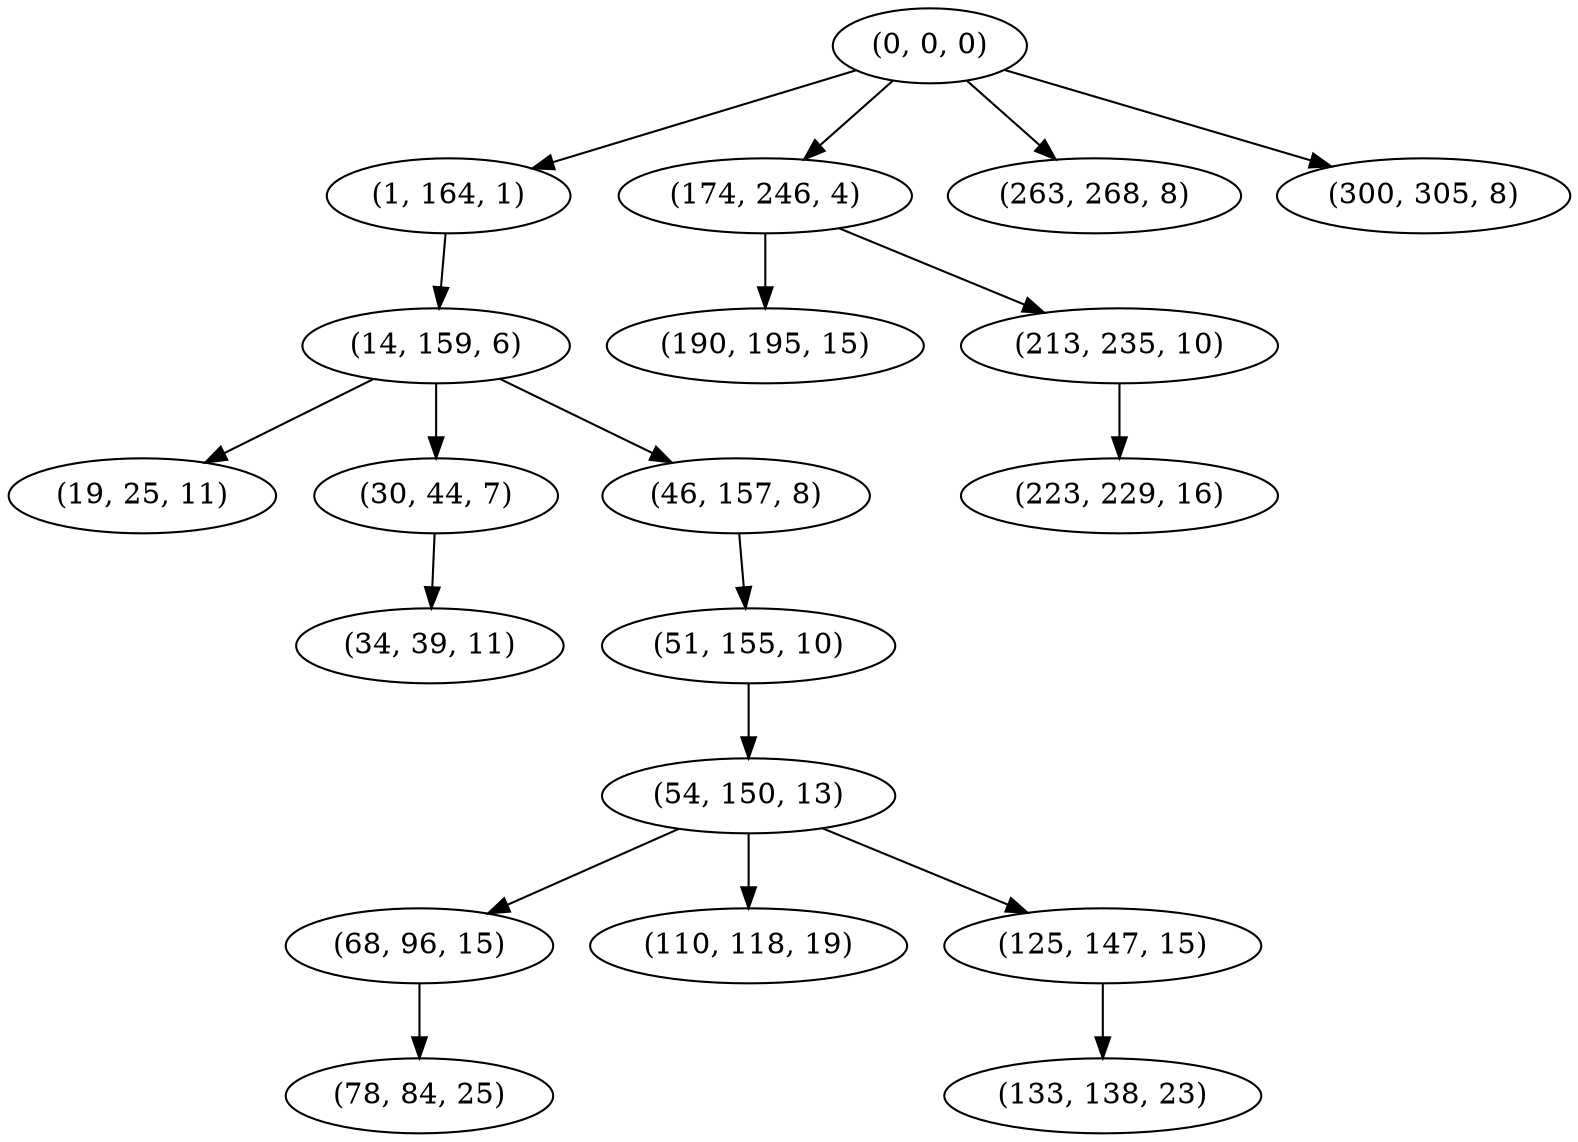 digraph tree {
    "(0, 0, 0)";
    "(1, 164, 1)";
    "(14, 159, 6)";
    "(19, 25, 11)";
    "(30, 44, 7)";
    "(34, 39, 11)";
    "(46, 157, 8)";
    "(51, 155, 10)";
    "(54, 150, 13)";
    "(68, 96, 15)";
    "(78, 84, 25)";
    "(110, 118, 19)";
    "(125, 147, 15)";
    "(133, 138, 23)";
    "(174, 246, 4)";
    "(190, 195, 15)";
    "(213, 235, 10)";
    "(223, 229, 16)";
    "(263, 268, 8)";
    "(300, 305, 8)";
    "(0, 0, 0)" -> "(1, 164, 1)";
    "(0, 0, 0)" -> "(174, 246, 4)";
    "(0, 0, 0)" -> "(263, 268, 8)";
    "(0, 0, 0)" -> "(300, 305, 8)";
    "(1, 164, 1)" -> "(14, 159, 6)";
    "(14, 159, 6)" -> "(19, 25, 11)";
    "(14, 159, 6)" -> "(30, 44, 7)";
    "(14, 159, 6)" -> "(46, 157, 8)";
    "(30, 44, 7)" -> "(34, 39, 11)";
    "(46, 157, 8)" -> "(51, 155, 10)";
    "(51, 155, 10)" -> "(54, 150, 13)";
    "(54, 150, 13)" -> "(68, 96, 15)";
    "(54, 150, 13)" -> "(110, 118, 19)";
    "(54, 150, 13)" -> "(125, 147, 15)";
    "(68, 96, 15)" -> "(78, 84, 25)";
    "(125, 147, 15)" -> "(133, 138, 23)";
    "(174, 246, 4)" -> "(190, 195, 15)";
    "(174, 246, 4)" -> "(213, 235, 10)";
    "(213, 235, 10)" -> "(223, 229, 16)";
}
